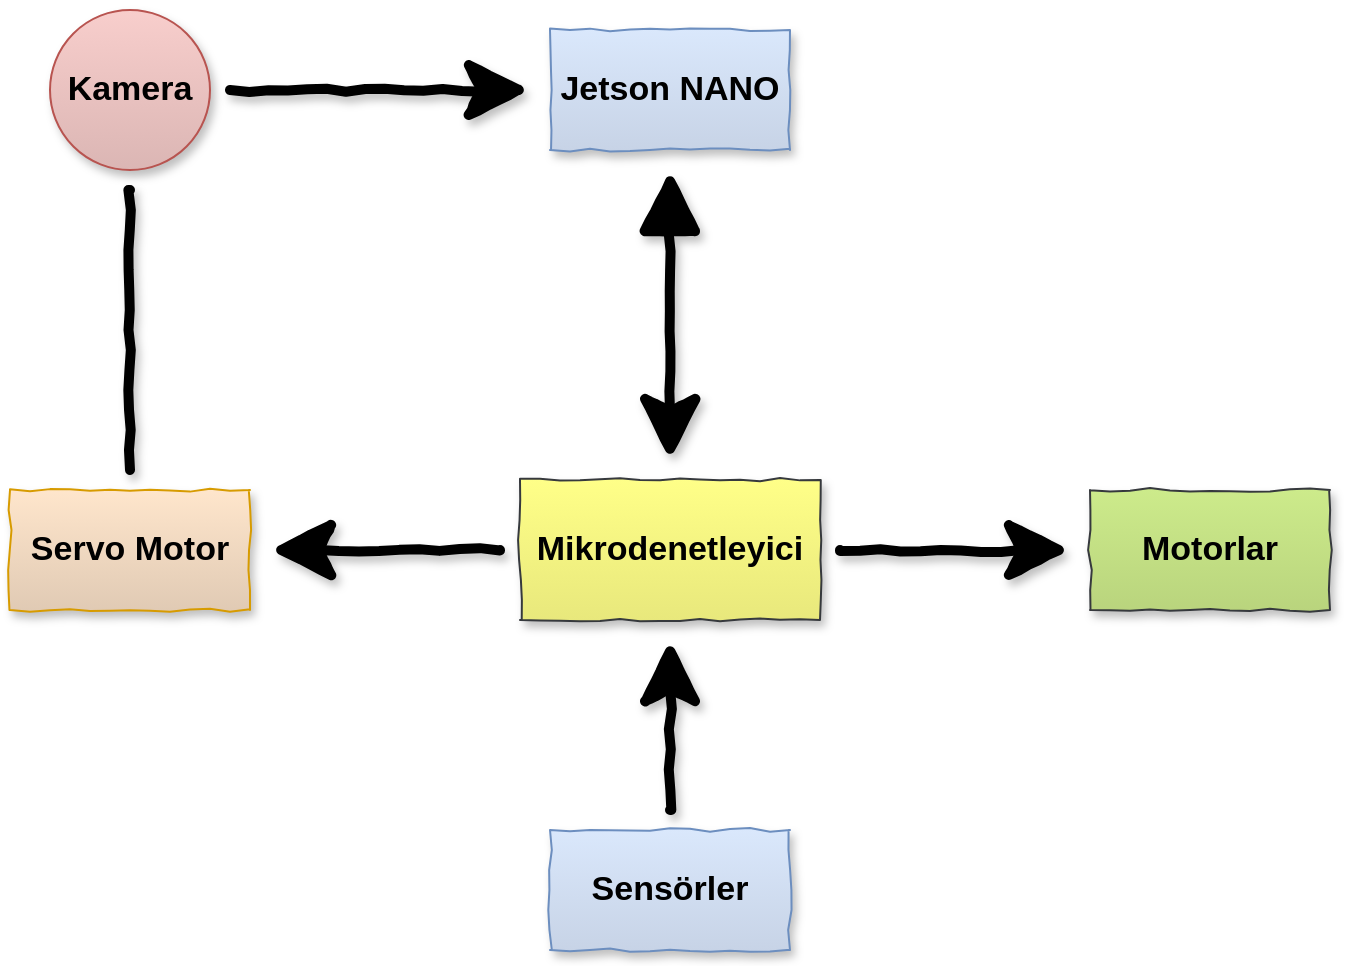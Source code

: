 <mxfile version="10.6.3" type="device"><diagram id="B2Tv6zyPl8A-t6efqI-R" name="Page-1"><mxGraphModel dx="840" dy="512" grid="1" gridSize="10" guides="1" tooltips="1" connect="1" arrows="1" fold="1" page="1" pageScale="1" pageWidth="827" pageHeight="1169" math="0" shadow="0"><root><mxCell id="0"/><mxCell id="1" parent="0"/><mxCell id="c_gZd08PkywJYCl20-fm-7" style="edgeStyle=orthogonalEdgeStyle;rounded=0;comic=1;jumpSize=10;orthogonalLoop=1;jettySize=auto;html=1;exitX=0.5;exitY=1;exitDx=0;exitDy=0;shadow=1;startArrow=none;startSize=20;endSize=20;strokeWidth=5;startFill=0;endArrow=none;endFill=0;" edge="1" parent="1" source="c_gZd08PkywJYCl20-fm-1" target="c_gZd08PkywJYCl20-fm-5"><mxGeometry relative="1" as="geometry"/></mxCell><mxCell id="c_gZd08PkywJYCl20-fm-1" value="&lt;b&gt;&lt;font style=&quot;font-size: 17px&quot;&gt;Kamera&lt;/font&gt;&lt;/b&gt;" style="ellipse;whiteSpace=wrap;html=1;aspect=fixed;fillColor=#f8cecc;strokeColor=#b85450;gradientColor=#DBB6B4;shadow=1;perimeterSpacing=10;" vertex="1" parent="1"><mxGeometry x="110" y="150" width="80" height="80" as="geometry"/></mxCell><mxCell id="c_gZd08PkywJYCl20-fm-4" style="edgeStyle=orthogonalEdgeStyle;orthogonalLoop=1;jettySize=auto;html=1;exitX=0;exitY=0.5;exitDx=0;exitDy=0;comic=1;shadow=1;jumpSize=10;strokeWidth=5;rounded=0;startArrow=classic;endSize=20;startSize=20;startFill=1;endArrow=none;endFill=0;" edge="1" parent="1" source="c_gZd08PkywJYCl20-fm-3" target="c_gZd08PkywJYCl20-fm-1"><mxGeometry relative="1" as="geometry"/></mxCell><mxCell id="c_gZd08PkywJYCl20-fm-9" value="" style="edgeStyle=orthogonalEdgeStyle;rounded=0;comic=1;jumpSize=10;orthogonalLoop=1;jettySize=auto;html=1;shadow=1;startArrow=block;startSize=20;endSize=20;strokeWidth=5;" edge="1" parent="1" source="c_gZd08PkywJYCl20-fm-3" target="c_gZd08PkywJYCl20-fm-8"><mxGeometry relative="1" as="geometry"/></mxCell><mxCell id="c_gZd08PkywJYCl20-fm-3" value="&lt;b&gt;&lt;font style=&quot;font-size: 17px&quot;&gt;Jetson NANO&lt;/font&gt;&lt;/b&gt;" style="rounded=0;whiteSpace=wrap;html=1;shadow=1;comic=1;fillColor=#dae8fc;strokeColor=#6c8ebf;gradientColor=#C7D3E6;perimeterSpacing=10;" vertex="1" parent="1"><mxGeometry x="360" y="160" width="120" height="60" as="geometry"/></mxCell><mxCell id="c_gZd08PkywJYCl20-fm-18" style="edgeStyle=orthogonalEdgeStyle;rounded=0;comic=1;jumpSize=10;orthogonalLoop=1;jettySize=auto;html=1;exitX=0.5;exitY=0;exitDx=0;exitDy=0;shadow=1;startArrow=none;startFill=0;startSize=20;endArrow=classic;endFill=1;endSize=20;strokeWidth=5;" edge="1" parent="1" source="c_gZd08PkywJYCl20-fm-14" target="c_gZd08PkywJYCl20-fm-8"><mxGeometry relative="1" as="geometry"/></mxCell><mxCell id="c_gZd08PkywJYCl20-fm-14" value="&lt;b&gt;&lt;font style=&quot;font-size: 17px&quot;&gt;Sensörler&lt;/font&gt;&lt;/b&gt;" style="rounded=0;whiteSpace=wrap;html=1;shadow=1;comic=1;fillColor=#dae8fc;strokeColor=#6c8ebf;gradientColor=#C7D3E6;perimeterSpacing=10;" vertex="1" parent="1"><mxGeometry x="360" y="560" width="120" height="60" as="geometry"/></mxCell><mxCell id="c_gZd08PkywJYCl20-fm-11" value="&lt;b&gt;&lt;font style=&quot;font-size: 17px&quot;&gt;Motorlar&lt;/font&gt;&lt;/b&gt;" style="rounded=0;whiteSpace=wrap;html=1;shadow=1;comic=1;fillColor=#CDEB8B;strokeColor=#36393d;perimeterSpacing=10;gradientColor=#B9D47D;" vertex="1" parent="1"><mxGeometry x="630" y="390" width="120" height="60" as="geometry"/></mxCell><mxCell id="c_gZd08PkywJYCl20-fm-10" style="edgeStyle=orthogonalEdgeStyle;rounded=0;comic=1;jumpSize=10;orthogonalLoop=1;jettySize=auto;html=1;exitX=0;exitY=0.5;exitDx=0;exitDy=0;shadow=1;startArrow=none;startSize=20;endSize=20;strokeWidth=5;endArrow=classic;endFill=1;startFill=0;" edge="1" parent="1" source="c_gZd08PkywJYCl20-fm-8" target="c_gZd08PkywJYCl20-fm-5"><mxGeometry relative="1" as="geometry"/></mxCell><mxCell id="c_gZd08PkywJYCl20-fm-13" style="edgeStyle=orthogonalEdgeStyle;rounded=0;comic=1;jumpSize=10;orthogonalLoop=1;jettySize=auto;html=1;shadow=1;startArrow=none;startSize=20;endSize=20;strokeWidth=5;endArrow=classic;endFill=1;startFill=0;" edge="1" parent="1" source="c_gZd08PkywJYCl20-fm-8" target="c_gZd08PkywJYCl20-fm-11"><mxGeometry relative="1" as="geometry"/></mxCell><mxCell id="c_gZd08PkywJYCl20-fm-8" value="&lt;b&gt;&lt;font style=&quot;font-size: 17px&quot;&gt;Mikrodenetleyici&lt;/font&gt;&lt;/b&gt;" style="rounded=0;whiteSpace=wrap;html=1;shadow=1;comic=1;fillColor=#FFFF88;strokeColor=#36393d;perimeterSpacing=10;gradientColor=#E8E87C;" vertex="1" parent="1"><mxGeometry x="345" y="385" width="150" height="70" as="geometry"/></mxCell><mxCell id="c_gZd08PkywJYCl20-fm-5" value="&lt;b&gt;&lt;font style=&quot;font-size: 17px&quot;&gt;Servo Motor&lt;br&gt;&lt;/font&gt;&lt;/b&gt;" style="rounded=0;whiteSpace=wrap;html=1;shadow=1;comic=1;fillColor=#FFE6CC;strokeColor=#d79b00;perimeterSpacing=10;gradientColor=#E0CAB4;" vertex="1" parent="1"><mxGeometry x="90" y="390" width="120" height="60" as="geometry"/></mxCell></root></mxGraphModel></diagram></mxfile>